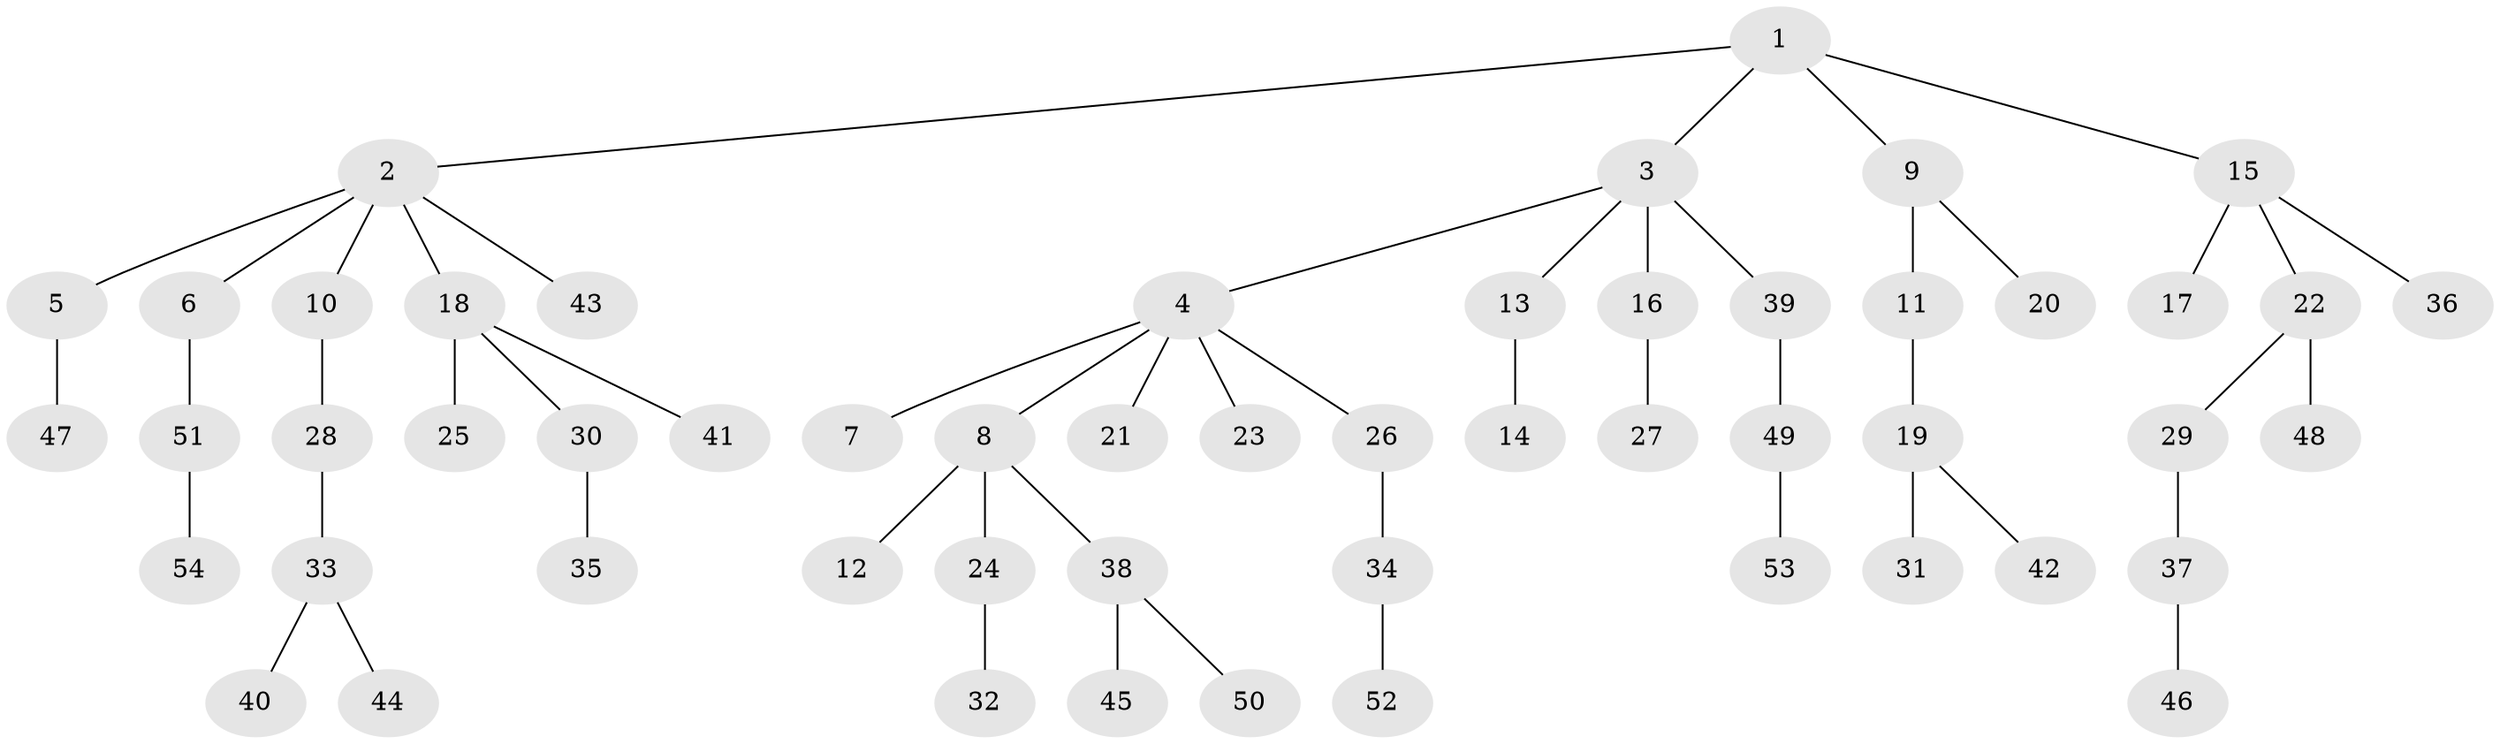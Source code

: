 // coarse degree distribution, {8: 0.03125, 5: 0.03125, 6: 0.03125, 2: 0.125, 1: 0.625, 3: 0.15625}
// Generated by graph-tools (version 1.1) at 2025/19/03/04/25 18:19:12]
// undirected, 54 vertices, 53 edges
graph export_dot {
graph [start="1"]
  node [color=gray90,style=filled];
  1;
  2;
  3;
  4;
  5;
  6;
  7;
  8;
  9;
  10;
  11;
  12;
  13;
  14;
  15;
  16;
  17;
  18;
  19;
  20;
  21;
  22;
  23;
  24;
  25;
  26;
  27;
  28;
  29;
  30;
  31;
  32;
  33;
  34;
  35;
  36;
  37;
  38;
  39;
  40;
  41;
  42;
  43;
  44;
  45;
  46;
  47;
  48;
  49;
  50;
  51;
  52;
  53;
  54;
  1 -- 2;
  1 -- 3;
  1 -- 9;
  1 -- 15;
  2 -- 5;
  2 -- 6;
  2 -- 10;
  2 -- 18;
  2 -- 43;
  3 -- 4;
  3 -- 13;
  3 -- 16;
  3 -- 39;
  4 -- 7;
  4 -- 8;
  4 -- 21;
  4 -- 23;
  4 -- 26;
  5 -- 47;
  6 -- 51;
  8 -- 12;
  8 -- 24;
  8 -- 38;
  9 -- 11;
  9 -- 20;
  10 -- 28;
  11 -- 19;
  13 -- 14;
  15 -- 17;
  15 -- 22;
  15 -- 36;
  16 -- 27;
  18 -- 25;
  18 -- 30;
  18 -- 41;
  19 -- 31;
  19 -- 42;
  22 -- 29;
  22 -- 48;
  24 -- 32;
  26 -- 34;
  28 -- 33;
  29 -- 37;
  30 -- 35;
  33 -- 40;
  33 -- 44;
  34 -- 52;
  37 -- 46;
  38 -- 45;
  38 -- 50;
  39 -- 49;
  49 -- 53;
  51 -- 54;
}
